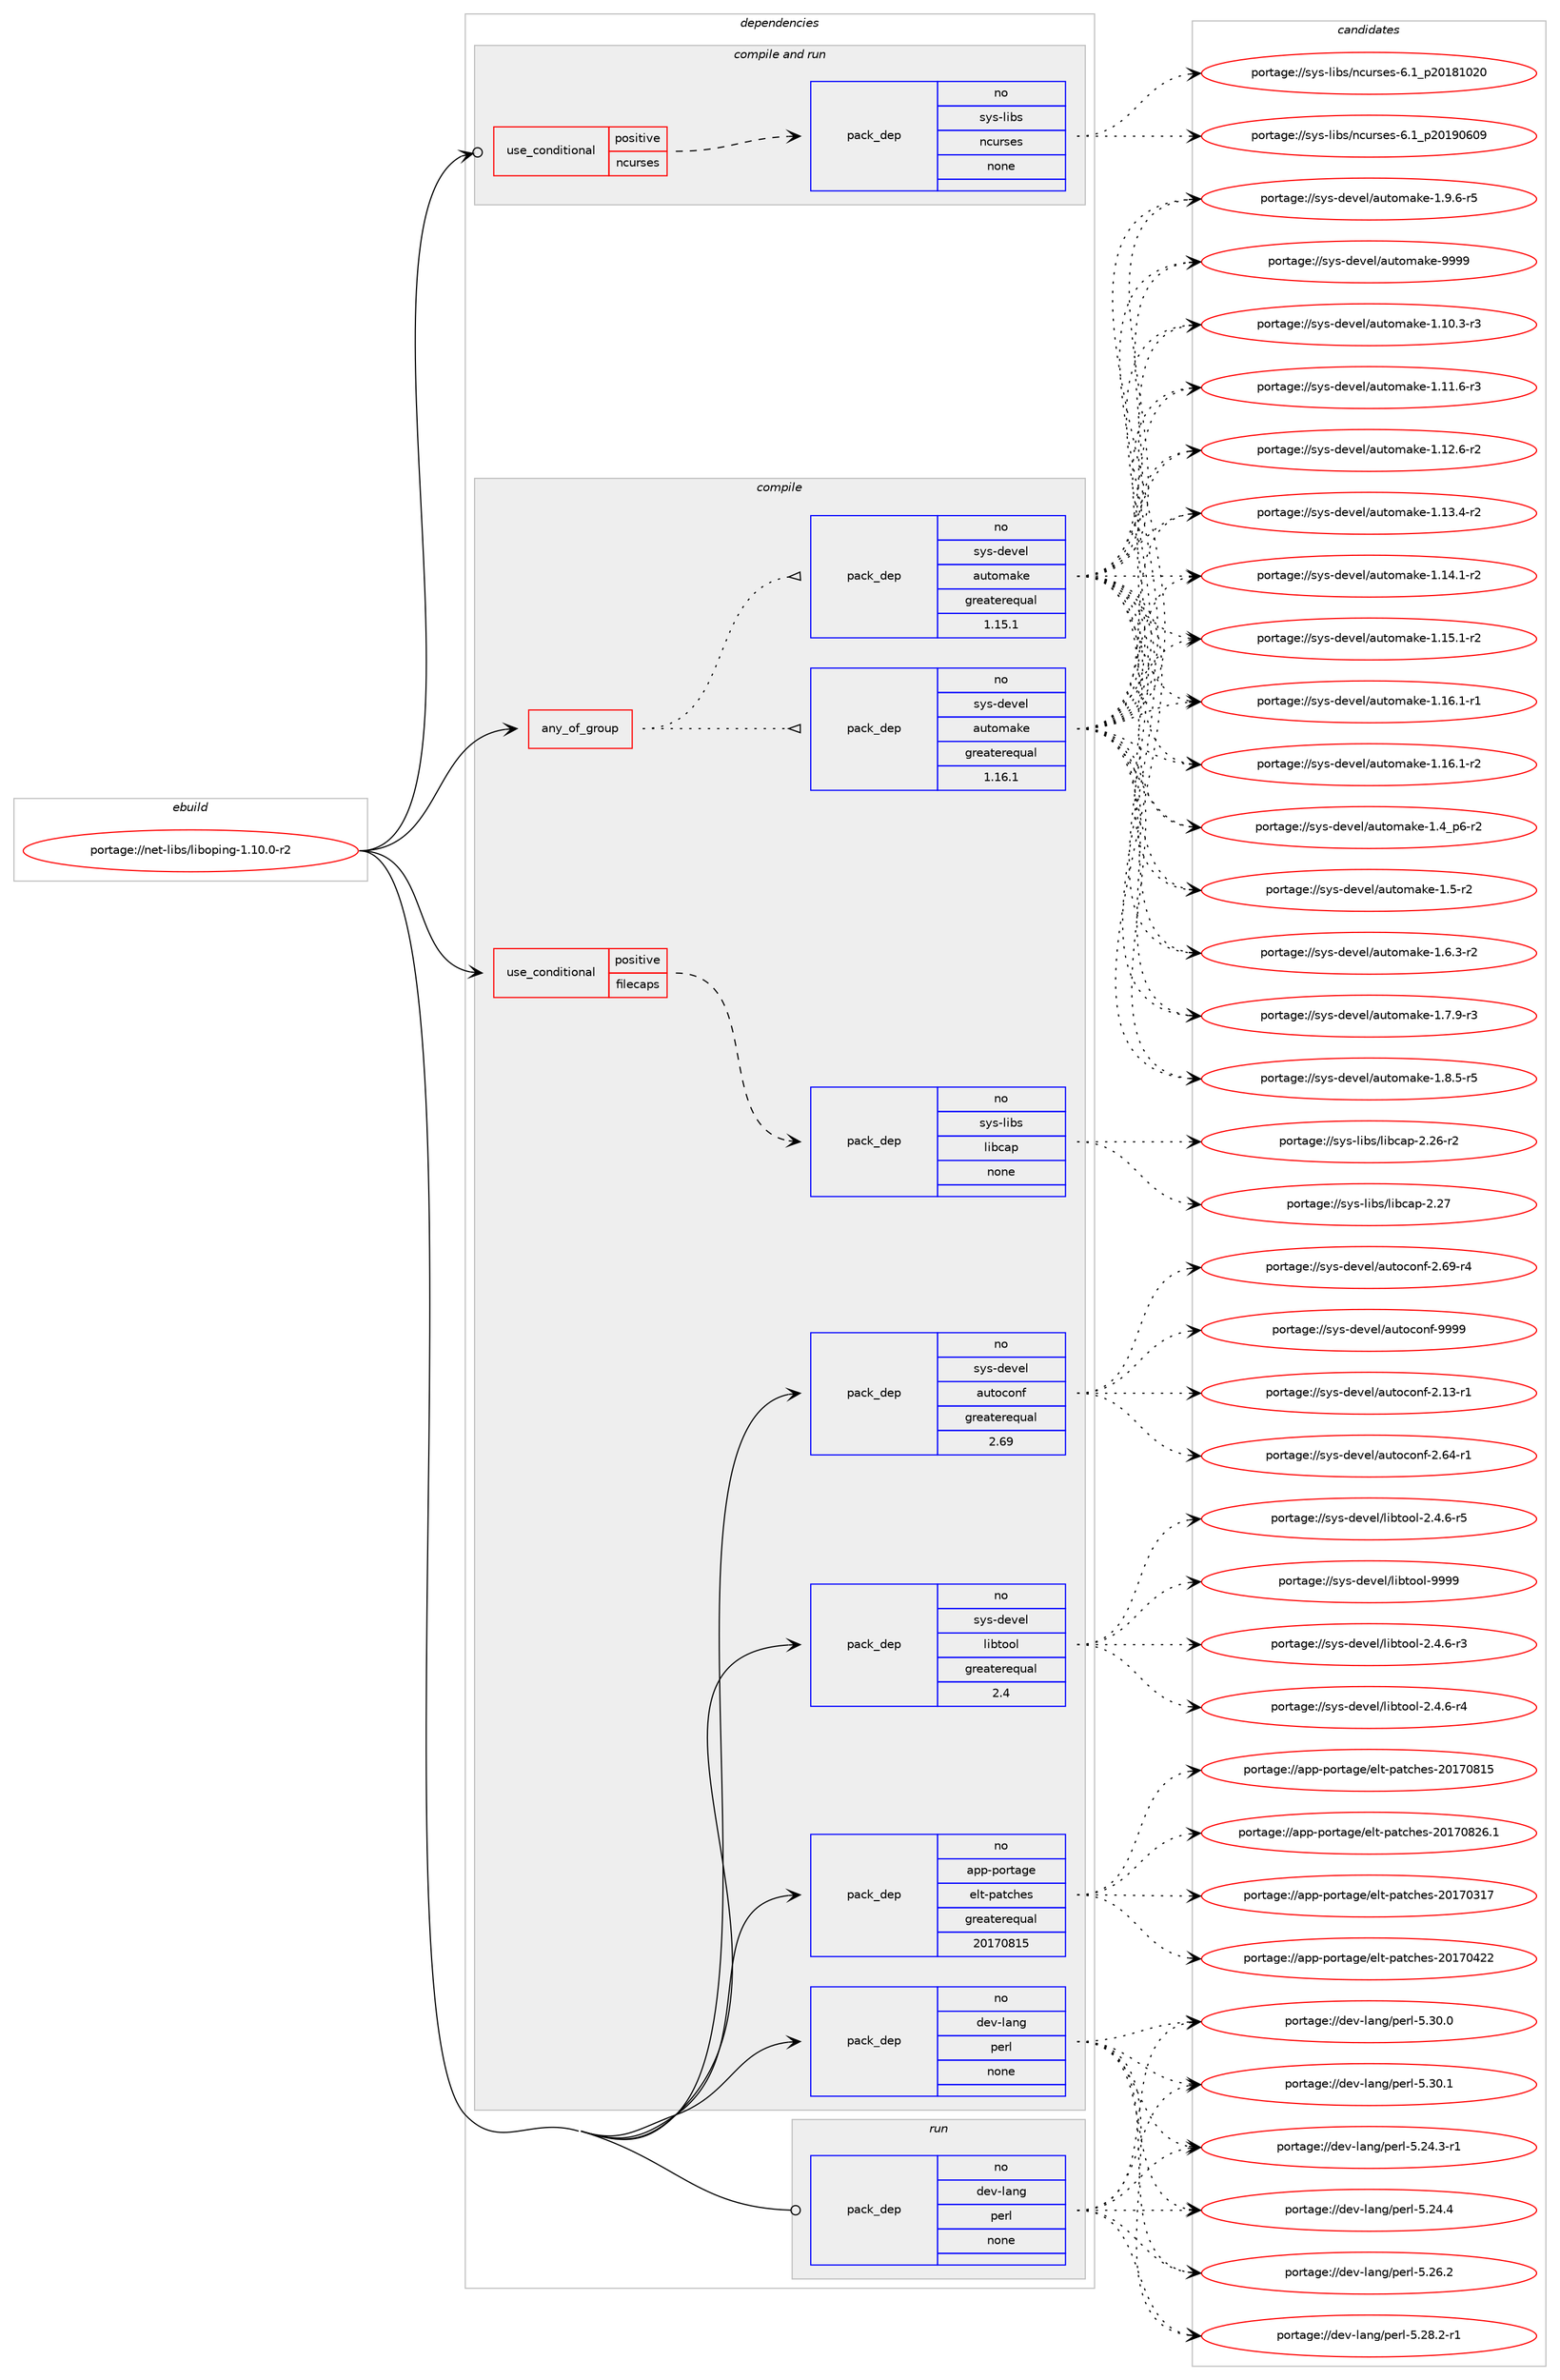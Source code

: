 digraph prolog {

# *************
# Graph options
# *************

newrank=true;
concentrate=true;
compound=true;
graph [rankdir=LR,fontname=Helvetica,fontsize=10,ranksep=1.5];#, ranksep=2.5, nodesep=0.2];
edge  [arrowhead=vee];
node  [fontname=Helvetica,fontsize=10];

# **********
# The ebuild
# **********

subgraph cluster_leftcol {
color=gray;
rank=same;
label=<<i>ebuild</i>>;
id [label="portage://net-libs/liboping-1.10.0-r2", color=red, width=4, href="../net-libs/liboping-1.10.0-r2.svg"];
}

# ****************
# The dependencies
# ****************

subgraph cluster_midcol {
color=gray;
label=<<i>dependencies</i>>;
subgraph cluster_compile {
fillcolor="#eeeeee";
style=filled;
label=<<i>compile</i>>;
subgraph any5814 {
dependency359838 [label=<<TABLE BORDER="0" CELLBORDER="1" CELLSPACING="0" CELLPADDING="4"><TR><TD CELLPADDING="10">any_of_group</TD></TR></TABLE>>, shape=none, color=red];subgraph pack263903 {
dependency359839 [label=<<TABLE BORDER="0" CELLBORDER="1" CELLSPACING="0" CELLPADDING="4" WIDTH="220"><TR><TD ROWSPAN="6" CELLPADDING="30">pack_dep</TD></TR><TR><TD WIDTH="110">no</TD></TR><TR><TD>sys-devel</TD></TR><TR><TD>automake</TD></TR><TR><TD>greaterequal</TD></TR><TR><TD>1.16.1</TD></TR></TABLE>>, shape=none, color=blue];
}
dependency359838:e -> dependency359839:w [weight=20,style="dotted",arrowhead="oinv"];
subgraph pack263904 {
dependency359840 [label=<<TABLE BORDER="0" CELLBORDER="1" CELLSPACING="0" CELLPADDING="4" WIDTH="220"><TR><TD ROWSPAN="6" CELLPADDING="30">pack_dep</TD></TR><TR><TD WIDTH="110">no</TD></TR><TR><TD>sys-devel</TD></TR><TR><TD>automake</TD></TR><TR><TD>greaterequal</TD></TR><TR><TD>1.15.1</TD></TR></TABLE>>, shape=none, color=blue];
}
dependency359838:e -> dependency359840:w [weight=20,style="dotted",arrowhead="oinv"];
}
id:e -> dependency359838:w [weight=20,style="solid",arrowhead="vee"];
subgraph cond89969 {
dependency359841 [label=<<TABLE BORDER="0" CELLBORDER="1" CELLSPACING="0" CELLPADDING="4"><TR><TD ROWSPAN="3" CELLPADDING="10">use_conditional</TD></TR><TR><TD>positive</TD></TR><TR><TD>filecaps</TD></TR></TABLE>>, shape=none, color=red];
subgraph pack263905 {
dependency359842 [label=<<TABLE BORDER="0" CELLBORDER="1" CELLSPACING="0" CELLPADDING="4" WIDTH="220"><TR><TD ROWSPAN="6" CELLPADDING="30">pack_dep</TD></TR><TR><TD WIDTH="110">no</TD></TR><TR><TD>sys-libs</TD></TR><TR><TD>libcap</TD></TR><TR><TD>none</TD></TR><TR><TD></TD></TR></TABLE>>, shape=none, color=blue];
}
dependency359841:e -> dependency359842:w [weight=20,style="dashed",arrowhead="vee"];
}
id:e -> dependency359841:w [weight=20,style="solid",arrowhead="vee"];
subgraph pack263906 {
dependency359843 [label=<<TABLE BORDER="0" CELLBORDER="1" CELLSPACING="0" CELLPADDING="4" WIDTH="220"><TR><TD ROWSPAN="6" CELLPADDING="30">pack_dep</TD></TR><TR><TD WIDTH="110">no</TD></TR><TR><TD>app-portage</TD></TR><TR><TD>elt-patches</TD></TR><TR><TD>greaterequal</TD></TR><TR><TD>20170815</TD></TR></TABLE>>, shape=none, color=blue];
}
id:e -> dependency359843:w [weight=20,style="solid",arrowhead="vee"];
subgraph pack263907 {
dependency359844 [label=<<TABLE BORDER="0" CELLBORDER="1" CELLSPACING="0" CELLPADDING="4" WIDTH="220"><TR><TD ROWSPAN="6" CELLPADDING="30">pack_dep</TD></TR><TR><TD WIDTH="110">no</TD></TR><TR><TD>dev-lang</TD></TR><TR><TD>perl</TD></TR><TR><TD>none</TD></TR><TR><TD></TD></TR></TABLE>>, shape=none, color=blue];
}
id:e -> dependency359844:w [weight=20,style="solid",arrowhead="vee"];
subgraph pack263908 {
dependency359845 [label=<<TABLE BORDER="0" CELLBORDER="1" CELLSPACING="0" CELLPADDING="4" WIDTH="220"><TR><TD ROWSPAN="6" CELLPADDING="30">pack_dep</TD></TR><TR><TD WIDTH="110">no</TD></TR><TR><TD>sys-devel</TD></TR><TR><TD>autoconf</TD></TR><TR><TD>greaterequal</TD></TR><TR><TD>2.69</TD></TR></TABLE>>, shape=none, color=blue];
}
id:e -> dependency359845:w [weight=20,style="solid",arrowhead="vee"];
subgraph pack263909 {
dependency359846 [label=<<TABLE BORDER="0" CELLBORDER="1" CELLSPACING="0" CELLPADDING="4" WIDTH="220"><TR><TD ROWSPAN="6" CELLPADDING="30">pack_dep</TD></TR><TR><TD WIDTH="110">no</TD></TR><TR><TD>sys-devel</TD></TR><TR><TD>libtool</TD></TR><TR><TD>greaterequal</TD></TR><TR><TD>2.4</TD></TR></TABLE>>, shape=none, color=blue];
}
id:e -> dependency359846:w [weight=20,style="solid",arrowhead="vee"];
}
subgraph cluster_compileandrun {
fillcolor="#eeeeee";
style=filled;
label=<<i>compile and run</i>>;
subgraph cond89970 {
dependency359847 [label=<<TABLE BORDER="0" CELLBORDER="1" CELLSPACING="0" CELLPADDING="4"><TR><TD ROWSPAN="3" CELLPADDING="10">use_conditional</TD></TR><TR><TD>positive</TD></TR><TR><TD>ncurses</TD></TR></TABLE>>, shape=none, color=red];
subgraph pack263910 {
dependency359848 [label=<<TABLE BORDER="0" CELLBORDER="1" CELLSPACING="0" CELLPADDING="4" WIDTH="220"><TR><TD ROWSPAN="6" CELLPADDING="30">pack_dep</TD></TR><TR><TD WIDTH="110">no</TD></TR><TR><TD>sys-libs</TD></TR><TR><TD>ncurses</TD></TR><TR><TD>none</TD></TR><TR><TD></TD></TR></TABLE>>, shape=none, color=blue];
}
dependency359847:e -> dependency359848:w [weight=20,style="dashed",arrowhead="vee"];
}
id:e -> dependency359847:w [weight=20,style="solid",arrowhead="odotvee"];
}
subgraph cluster_run {
fillcolor="#eeeeee";
style=filled;
label=<<i>run</i>>;
subgraph pack263911 {
dependency359849 [label=<<TABLE BORDER="0" CELLBORDER="1" CELLSPACING="0" CELLPADDING="4" WIDTH="220"><TR><TD ROWSPAN="6" CELLPADDING="30">pack_dep</TD></TR><TR><TD WIDTH="110">no</TD></TR><TR><TD>dev-lang</TD></TR><TR><TD>perl</TD></TR><TR><TD>none</TD></TR><TR><TD></TD></TR></TABLE>>, shape=none, color=blue];
}
id:e -> dependency359849:w [weight=20,style="solid",arrowhead="odot"];
}
}

# **************
# The candidates
# **************

subgraph cluster_choices {
rank=same;
color=gray;
label=<<i>candidates</i>>;

subgraph choice263903 {
color=black;
nodesep=1;
choiceportage11512111545100101118101108479711711611110997107101454946494846514511451 [label="portage://sys-devel/automake-1.10.3-r3", color=red, width=4,href="../sys-devel/automake-1.10.3-r3.svg"];
choiceportage11512111545100101118101108479711711611110997107101454946494946544511451 [label="portage://sys-devel/automake-1.11.6-r3", color=red, width=4,href="../sys-devel/automake-1.11.6-r3.svg"];
choiceportage11512111545100101118101108479711711611110997107101454946495046544511450 [label="portage://sys-devel/automake-1.12.6-r2", color=red, width=4,href="../sys-devel/automake-1.12.6-r2.svg"];
choiceportage11512111545100101118101108479711711611110997107101454946495146524511450 [label="portage://sys-devel/automake-1.13.4-r2", color=red, width=4,href="../sys-devel/automake-1.13.4-r2.svg"];
choiceportage11512111545100101118101108479711711611110997107101454946495246494511450 [label="portage://sys-devel/automake-1.14.1-r2", color=red, width=4,href="../sys-devel/automake-1.14.1-r2.svg"];
choiceportage11512111545100101118101108479711711611110997107101454946495346494511450 [label="portage://sys-devel/automake-1.15.1-r2", color=red, width=4,href="../sys-devel/automake-1.15.1-r2.svg"];
choiceportage11512111545100101118101108479711711611110997107101454946495446494511449 [label="portage://sys-devel/automake-1.16.1-r1", color=red, width=4,href="../sys-devel/automake-1.16.1-r1.svg"];
choiceportage11512111545100101118101108479711711611110997107101454946495446494511450 [label="portage://sys-devel/automake-1.16.1-r2", color=red, width=4,href="../sys-devel/automake-1.16.1-r2.svg"];
choiceportage115121115451001011181011084797117116111109971071014549465295112544511450 [label="portage://sys-devel/automake-1.4_p6-r2", color=red, width=4,href="../sys-devel/automake-1.4_p6-r2.svg"];
choiceportage11512111545100101118101108479711711611110997107101454946534511450 [label="portage://sys-devel/automake-1.5-r2", color=red, width=4,href="../sys-devel/automake-1.5-r2.svg"];
choiceportage115121115451001011181011084797117116111109971071014549465446514511450 [label="portage://sys-devel/automake-1.6.3-r2", color=red, width=4,href="../sys-devel/automake-1.6.3-r2.svg"];
choiceportage115121115451001011181011084797117116111109971071014549465546574511451 [label="portage://sys-devel/automake-1.7.9-r3", color=red, width=4,href="../sys-devel/automake-1.7.9-r3.svg"];
choiceportage115121115451001011181011084797117116111109971071014549465646534511453 [label="portage://sys-devel/automake-1.8.5-r5", color=red, width=4,href="../sys-devel/automake-1.8.5-r5.svg"];
choiceportage115121115451001011181011084797117116111109971071014549465746544511453 [label="portage://sys-devel/automake-1.9.6-r5", color=red, width=4,href="../sys-devel/automake-1.9.6-r5.svg"];
choiceportage115121115451001011181011084797117116111109971071014557575757 [label="portage://sys-devel/automake-9999", color=red, width=4,href="../sys-devel/automake-9999.svg"];
dependency359839:e -> choiceportage11512111545100101118101108479711711611110997107101454946494846514511451:w [style=dotted,weight="100"];
dependency359839:e -> choiceportage11512111545100101118101108479711711611110997107101454946494946544511451:w [style=dotted,weight="100"];
dependency359839:e -> choiceportage11512111545100101118101108479711711611110997107101454946495046544511450:w [style=dotted,weight="100"];
dependency359839:e -> choiceportage11512111545100101118101108479711711611110997107101454946495146524511450:w [style=dotted,weight="100"];
dependency359839:e -> choiceportage11512111545100101118101108479711711611110997107101454946495246494511450:w [style=dotted,weight="100"];
dependency359839:e -> choiceportage11512111545100101118101108479711711611110997107101454946495346494511450:w [style=dotted,weight="100"];
dependency359839:e -> choiceportage11512111545100101118101108479711711611110997107101454946495446494511449:w [style=dotted,weight="100"];
dependency359839:e -> choiceportage11512111545100101118101108479711711611110997107101454946495446494511450:w [style=dotted,weight="100"];
dependency359839:e -> choiceportage115121115451001011181011084797117116111109971071014549465295112544511450:w [style=dotted,weight="100"];
dependency359839:e -> choiceportage11512111545100101118101108479711711611110997107101454946534511450:w [style=dotted,weight="100"];
dependency359839:e -> choiceportage115121115451001011181011084797117116111109971071014549465446514511450:w [style=dotted,weight="100"];
dependency359839:e -> choiceportage115121115451001011181011084797117116111109971071014549465546574511451:w [style=dotted,weight="100"];
dependency359839:e -> choiceportage115121115451001011181011084797117116111109971071014549465646534511453:w [style=dotted,weight="100"];
dependency359839:e -> choiceportage115121115451001011181011084797117116111109971071014549465746544511453:w [style=dotted,weight="100"];
dependency359839:e -> choiceportage115121115451001011181011084797117116111109971071014557575757:w [style=dotted,weight="100"];
}
subgraph choice263904 {
color=black;
nodesep=1;
choiceportage11512111545100101118101108479711711611110997107101454946494846514511451 [label="portage://sys-devel/automake-1.10.3-r3", color=red, width=4,href="../sys-devel/automake-1.10.3-r3.svg"];
choiceportage11512111545100101118101108479711711611110997107101454946494946544511451 [label="portage://sys-devel/automake-1.11.6-r3", color=red, width=4,href="../sys-devel/automake-1.11.6-r3.svg"];
choiceportage11512111545100101118101108479711711611110997107101454946495046544511450 [label="portage://sys-devel/automake-1.12.6-r2", color=red, width=4,href="../sys-devel/automake-1.12.6-r2.svg"];
choiceportage11512111545100101118101108479711711611110997107101454946495146524511450 [label="portage://sys-devel/automake-1.13.4-r2", color=red, width=4,href="../sys-devel/automake-1.13.4-r2.svg"];
choiceportage11512111545100101118101108479711711611110997107101454946495246494511450 [label="portage://sys-devel/automake-1.14.1-r2", color=red, width=4,href="../sys-devel/automake-1.14.1-r2.svg"];
choiceportage11512111545100101118101108479711711611110997107101454946495346494511450 [label="portage://sys-devel/automake-1.15.1-r2", color=red, width=4,href="../sys-devel/automake-1.15.1-r2.svg"];
choiceportage11512111545100101118101108479711711611110997107101454946495446494511449 [label="portage://sys-devel/automake-1.16.1-r1", color=red, width=4,href="../sys-devel/automake-1.16.1-r1.svg"];
choiceportage11512111545100101118101108479711711611110997107101454946495446494511450 [label="portage://sys-devel/automake-1.16.1-r2", color=red, width=4,href="../sys-devel/automake-1.16.1-r2.svg"];
choiceportage115121115451001011181011084797117116111109971071014549465295112544511450 [label="portage://sys-devel/automake-1.4_p6-r2", color=red, width=4,href="../sys-devel/automake-1.4_p6-r2.svg"];
choiceportage11512111545100101118101108479711711611110997107101454946534511450 [label="portage://sys-devel/automake-1.5-r2", color=red, width=4,href="../sys-devel/automake-1.5-r2.svg"];
choiceportage115121115451001011181011084797117116111109971071014549465446514511450 [label="portage://sys-devel/automake-1.6.3-r2", color=red, width=4,href="../sys-devel/automake-1.6.3-r2.svg"];
choiceportage115121115451001011181011084797117116111109971071014549465546574511451 [label="portage://sys-devel/automake-1.7.9-r3", color=red, width=4,href="../sys-devel/automake-1.7.9-r3.svg"];
choiceportage115121115451001011181011084797117116111109971071014549465646534511453 [label="portage://sys-devel/automake-1.8.5-r5", color=red, width=4,href="../sys-devel/automake-1.8.5-r5.svg"];
choiceportage115121115451001011181011084797117116111109971071014549465746544511453 [label="portage://sys-devel/automake-1.9.6-r5", color=red, width=4,href="../sys-devel/automake-1.9.6-r5.svg"];
choiceportage115121115451001011181011084797117116111109971071014557575757 [label="portage://sys-devel/automake-9999", color=red, width=4,href="../sys-devel/automake-9999.svg"];
dependency359840:e -> choiceportage11512111545100101118101108479711711611110997107101454946494846514511451:w [style=dotted,weight="100"];
dependency359840:e -> choiceportage11512111545100101118101108479711711611110997107101454946494946544511451:w [style=dotted,weight="100"];
dependency359840:e -> choiceportage11512111545100101118101108479711711611110997107101454946495046544511450:w [style=dotted,weight="100"];
dependency359840:e -> choiceportage11512111545100101118101108479711711611110997107101454946495146524511450:w [style=dotted,weight="100"];
dependency359840:e -> choiceportage11512111545100101118101108479711711611110997107101454946495246494511450:w [style=dotted,weight="100"];
dependency359840:e -> choiceportage11512111545100101118101108479711711611110997107101454946495346494511450:w [style=dotted,weight="100"];
dependency359840:e -> choiceportage11512111545100101118101108479711711611110997107101454946495446494511449:w [style=dotted,weight="100"];
dependency359840:e -> choiceportage11512111545100101118101108479711711611110997107101454946495446494511450:w [style=dotted,weight="100"];
dependency359840:e -> choiceportage115121115451001011181011084797117116111109971071014549465295112544511450:w [style=dotted,weight="100"];
dependency359840:e -> choiceportage11512111545100101118101108479711711611110997107101454946534511450:w [style=dotted,weight="100"];
dependency359840:e -> choiceportage115121115451001011181011084797117116111109971071014549465446514511450:w [style=dotted,weight="100"];
dependency359840:e -> choiceportage115121115451001011181011084797117116111109971071014549465546574511451:w [style=dotted,weight="100"];
dependency359840:e -> choiceportage115121115451001011181011084797117116111109971071014549465646534511453:w [style=dotted,weight="100"];
dependency359840:e -> choiceportage115121115451001011181011084797117116111109971071014549465746544511453:w [style=dotted,weight="100"];
dependency359840:e -> choiceportage115121115451001011181011084797117116111109971071014557575757:w [style=dotted,weight="100"];
}
subgraph choice263905 {
color=black;
nodesep=1;
choiceportage11512111545108105981154710810598999711245504650544511450 [label="portage://sys-libs/libcap-2.26-r2", color=red, width=4,href="../sys-libs/libcap-2.26-r2.svg"];
choiceportage1151211154510810598115471081059899971124550465055 [label="portage://sys-libs/libcap-2.27", color=red, width=4,href="../sys-libs/libcap-2.27.svg"];
dependency359842:e -> choiceportage11512111545108105981154710810598999711245504650544511450:w [style=dotted,weight="100"];
dependency359842:e -> choiceportage1151211154510810598115471081059899971124550465055:w [style=dotted,weight="100"];
}
subgraph choice263906 {
color=black;
nodesep=1;
choiceportage97112112451121111141169710310147101108116451129711699104101115455048495548514955 [label="portage://app-portage/elt-patches-20170317", color=red, width=4,href="../app-portage/elt-patches-20170317.svg"];
choiceportage97112112451121111141169710310147101108116451129711699104101115455048495548525050 [label="portage://app-portage/elt-patches-20170422", color=red, width=4,href="../app-portage/elt-patches-20170422.svg"];
choiceportage97112112451121111141169710310147101108116451129711699104101115455048495548564953 [label="portage://app-portage/elt-patches-20170815", color=red, width=4,href="../app-portage/elt-patches-20170815.svg"];
choiceportage971121124511211111411697103101471011081164511297116991041011154550484955485650544649 [label="portage://app-portage/elt-patches-20170826.1", color=red, width=4,href="../app-portage/elt-patches-20170826.1.svg"];
dependency359843:e -> choiceportage97112112451121111141169710310147101108116451129711699104101115455048495548514955:w [style=dotted,weight="100"];
dependency359843:e -> choiceportage97112112451121111141169710310147101108116451129711699104101115455048495548525050:w [style=dotted,weight="100"];
dependency359843:e -> choiceportage97112112451121111141169710310147101108116451129711699104101115455048495548564953:w [style=dotted,weight="100"];
dependency359843:e -> choiceportage971121124511211111411697103101471011081164511297116991041011154550484955485650544649:w [style=dotted,weight="100"];
}
subgraph choice263907 {
color=black;
nodesep=1;
choiceportage100101118451089711010347112101114108455346505246514511449 [label="portage://dev-lang/perl-5.24.3-r1", color=red, width=4,href="../dev-lang/perl-5.24.3-r1.svg"];
choiceportage10010111845108971101034711210111410845534650524652 [label="portage://dev-lang/perl-5.24.4", color=red, width=4,href="../dev-lang/perl-5.24.4.svg"];
choiceportage10010111845108971101034711210111410845534650544650 [label="portage://dev-lang/perl-5.26.2", color=red, width=4,href="../dev-lang/perl-5.26.2.svg"];
choiceportage100101118451089711010347112101114108455346505646504511449 [label="portage://dev-lang/perl-5.28.2-r1", color=red, width=4,href="../dev-lang/perl-5.28.2-r1.svg"];
choiceportage10010111845108971101034711210111410845534651484648 [label="portage://dev-lang/perl-5.30.0", color=red, width=4,href="../dev-lang/perl-5.30.0.svg"];
choiceportage10010111845108971101034711210111410845534651484649 [label="portage://dev-lang/perl-5.30.1", color=red, width=4,href="../dev-lang/perl-5.30.1.svg"];
dependency359844:e -> choiceportage100101118451089711010347112101114108455346505246514511449:w [style=dotted,weight="100"];
dependency359844:e -> choiceportage10010111845108971101034711210111410845534650524652:w [style=dotted,weight="100"];
dependency359844:e -> choiceportage10010111845108971101034711210111410845534650544650:w [style=dotted,weight="100"];
dependency359844:e -> choiceportage100101118451089711010347112101114108455346505646504511449:w [style=dotted,weight="100"];
dependency359844:e -> choiceportage10010111845108971101034711210111410845534651484648:w [style=dotted,weight="100"];
dependency359844:e -> choiceportage10010111845108971101034711210111410845534651484649:w [style=dotted,weight="100"];
}
subgraph choice263908 {
color=black;
nodesep=1;
choiceportage1151211154510010111810110847971171161119911111010245504649514511449 [label="portage://sys-devel/autoconf-2.13-r1", color=red, width=4,href="../sys-devel/autoconf-2.13-r1.svg"];
choiceportage1151211154510010111810110847971171161119911111010245504654524511449 [label="portage://sys-devel/autoconf-2.64-r1", color=red, width=4,href="../sys-devel/autoconf-2.64-r1.svg"];
choiceportage1151211154510010111810110847971171161119911111010245504654574511452 [label="portage://sys-devel/autoconf-2.69-r4", color=red, width=4,href="../sys-devel/autoconf-2.69-r4.svg"];
choiceportage115121115451001011181011084797117116111991111101024557575757 [label="portage://sys-devel/autoconf-9999", color=red, width=4,href="../sys-devel/autoconf-9999.svg"];
dependency359845:e -> choiceportage1151211154510010111810110847971171161119911111010245504649514511449:w [style=dotted,weight="100"];
dependency359845:e -> choiceportage1151211154510010111810110847971171161119911111010245504654524511449:w [style=dotted,weight="100"];
dependency359845:e -> choiceportage1151211154510010111810110847971171161119911111010245504654574511452:w [style=dotted,weight="100"];
dependency359845:e -> choiceportage115121115451001011181011084797117116111991111101024557575757:w [style=dotted,weight="100"];
}
subgraph choice263909 {
color=black;
nodesep=1;
choiceportage1151211154510010111810110847108105981161111111084550465246544511451 [label="portage://sys-devel/libtool-2.4.6-r3", color=red, width=4,href="../sys-devel/libtool-2.4.6-r3.svg"];
choiceportage1151211154510010111810110847108105981161111111084550465246544511452 [label="portage://sys-devel/libtool-2.4.6-r4", color=red, width=4,href="../sys-devel/libtool-2.4.6-r4.svg"];
choiceportage1151211154510010111810110847108105981161111111084550465246544511453 [label="portage://sys-devel/libtool-2.4.6-r5", color=red, width=4,href="../sys-devel/libtool-2.4.6-r5.svg"];
choiceportage1151211154510010111810110847108105981161111111084557575757 [label="portage://sys-devel/libtool-9999", color=red, width=4,href="../sys-devel/libtool-9999.svg"];
dependency359846:e -> choiceportage1151211154510010111810110847108105981161111111084550465246544511451:w [style=dotted,weight="100"];
dependency359846:e -> choiceportage1151211154510010111810110847108105981161111111084550465246544511452:w [style=dotted,weight="100"];
dependency359846:e -> choiceportage1151211154510010111810110847108105981161111111084550465246544511453:w [style=dotted,weight="100"];
dependency359846:e -> choiceportage1151211154510010111810110847108105981161111111084557575757:w [style=dotted,weight="100"];
}
subgraph choice263910 {
color=black;
nodesep=1;
choiceportage1151211154510810598115471109911711411510111545544649951125048495649485048 [label="portage://sys-libs/ncurses-6.1_p20181020", color=red, width=4,href="../sys-libs/ncurses-6.1_p20181020.svg"];
choiceportage1151211154510810598115471109911711411510111545544649951125048495748544857 [label="portage://sys-libs/ncurses-6.1_p20190609", color=red, width=4,href="../sys-libs/ncurses-6.1_p20190609.svg"];
dependency359848:e -> choiceportage1151211154510810598115471109911711411510111545544649951125048495649485048:w [style=dotted,weight="100"];
dependency359848:e -> choiceportage1151211154510810598115471109911711411510111545544649951125048495748544857:w [style=dotted,weight="100"];
}
subgraph choice263911 {
color=black;
nodesep=1;
choiceportage100101118451089711010347112101114108455346505246514511449 [label="portage://dev-lang/perl-5.24.3-r1", color=red, width=4,href="../dev-lang/perl-5.24.3-r1.svg"];
choiceportage10010111845108971101034711210111410845534650524652 [label="portage://dev-lang/perl-5.24.4", color=red, width=4,href="../dev-lang/perl-5.24.4.svg"];
choiceportage10010111845108971101034711210111410845534650544650 [label="portage://dev-lang/perl-5.26.2", color=red, width=4,href="../dev-lang/perl-5.26.2.svg"];
choiceportage100101118451089711010347112101114108455346505646504511449 [label="portage://dev-lang/perl-5.28.2-r1", color=red, width=4,href="../dev-lang/perl-5.28.2-r1.svg"];
choiceportage10010111845108971101034711210111410845534651484648 [label="portage://dev-lang/perl-5.30.0", color=red, width=4,href="../dev-lang/perl-5.30.0.svg"];
choiceportage10010111845108971101034711210111410845534651484649 [label="portage://dev-lang/perl-5.30.1", color=red, width=4,href="../dev-lang/perl-5.30.1.svg"];
dependency359849:e -> choiceportage100101118451089711010347112101114108455346505246514511449:w [style=dotted,weight="100"];
dependency359849:e -> choiceportage10010111845108971101034711210111410845534650524652:w [style=dotted,weight="100"];
dependency359849:e -> choiceportage10010111845108971101034711210111410845534650544650:w [style=dotted,weight="100"];
dependency359849:e -> choiceportage100101118451089711010347112101114108455346505646504511449:w [style=dotted,weight="100"];
dependency359849:e -> choiceportage10010111845108971101034711210111410845534651484648:w [style=dotted,weight="100"];
dependency359849:e -> choiceportage10010111845108971101034711210111410845534651484649:w [style=dotted,weight="100"];
}
}

}

